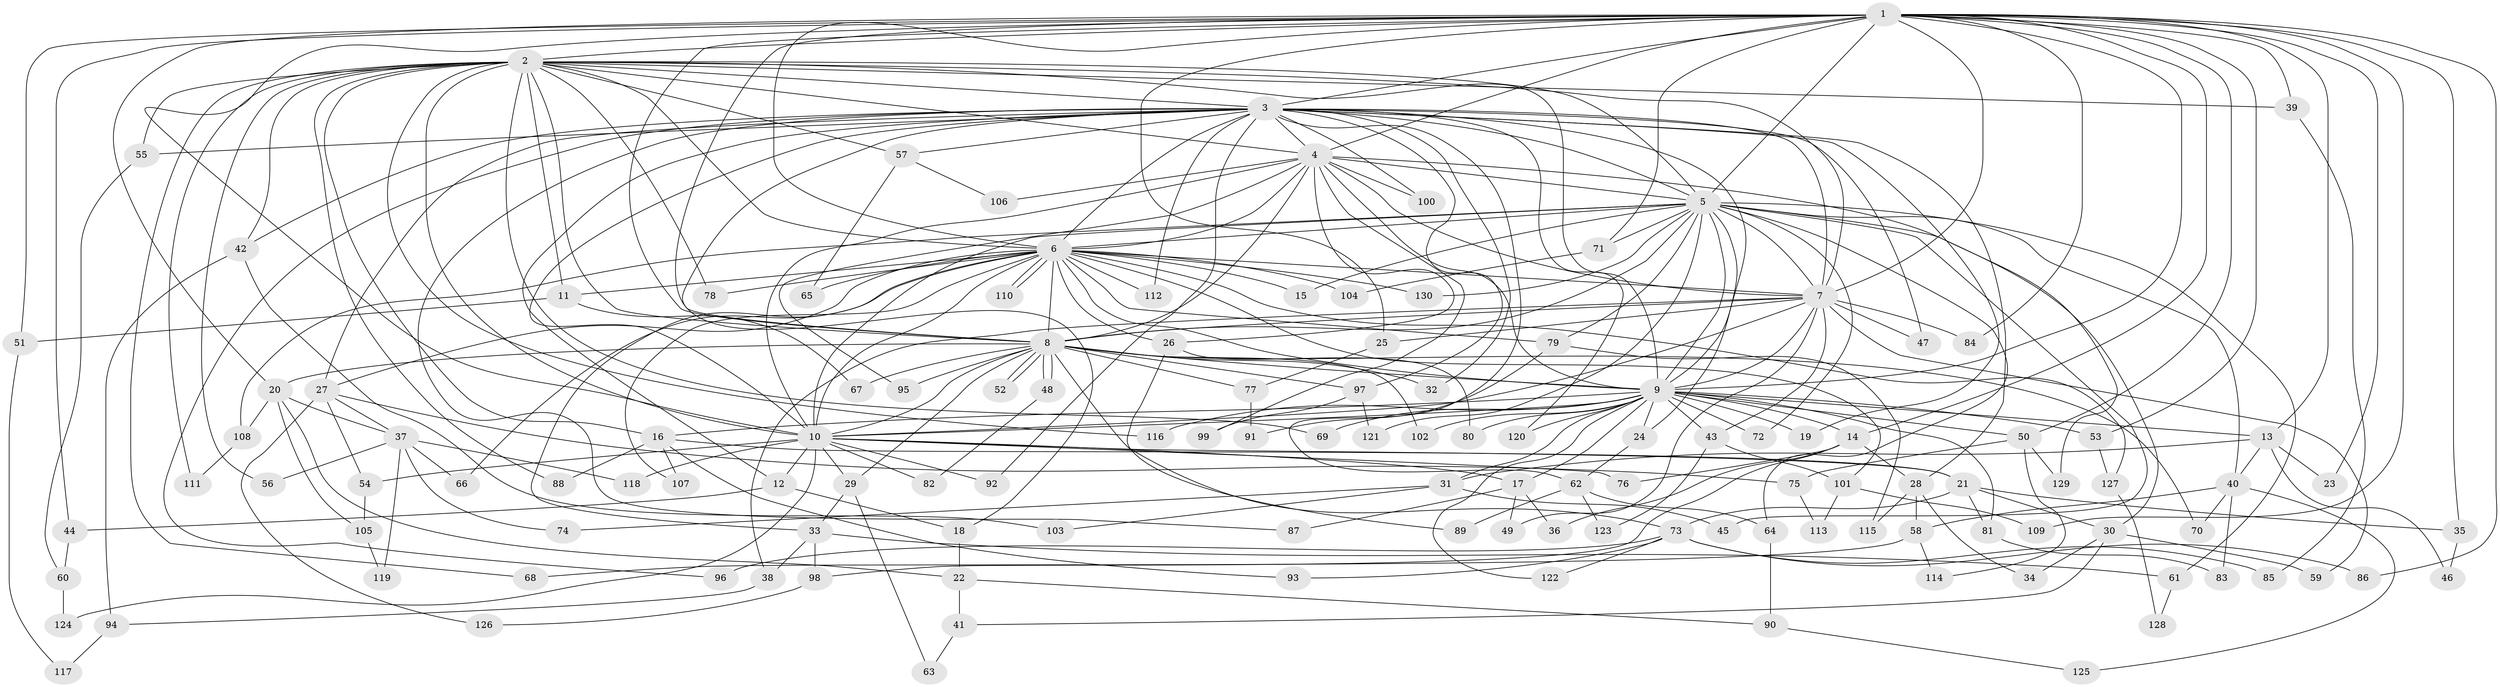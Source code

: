 // coarse degree distribution, {27: 0.01098901098901099, 38: 0.01098901098901099, 1: 0.0989010989010989, 4: 0.13186813186813187, 7: 0.01098901098901099, 3: 0.12087912087912088, 2: 0.5164835164835165, 5: 0.03296703296703297, 11: 0.01098901098901099, 9: 0.02197802197802198, 6: 0.01098901098901099, 14: 0.01098901098901099, 18: 0.01098901098901099}
// Generated by graph-tools (version 1.1) at 2025/47/03/04/25 21:47:26]
// undirected, 130 vertices, 285 edges
graph export_dot {
graph [start="1"]
  node [color=gray90,style=filled];
  1;
  2;
  3;
  4;
  5;
  6;
  7;
  8;
  9;
  10;
  11;
  12;
  13;
  14;
  15;
  16;
  17;
  18;
  19;
  20;
  21;
  22;
  23;
  24;
  25;
  26;
  27;
  28;
  29;
  30;
  31;
  32;
  33;
  34;
  35;
  36;
  37;
  38;
  39;
  40;
  41;
  42;
  43;
  44;
  45;
  46;
  47;
  48;
  49;
  50;
  51;
  52;
  53;
  54;
  55;
  56;
  57;
  58;
  59;
  60;
  61;
  62;
  63;
  64;
  65;
  66;
  67;
  68;
  69;
  70;
  71;
  72;
  73;
  74;
  75;
  76;
  77;
  78;
  79;
  80;
  81;
  82;
  83;
  84;
  85;
  86;
  87;
  88;
  89;
  90;
  91;
  92;
  93;
  94;
  95;
  96;
  97;
  98;
  99;
  100;
  101;
  102;
  103;
  104;
  105;
  106;
  107;
  108;
  109;
  110;
  111;
  112;
  113;
  114;
  115;
  116;
  117;
  118;
  119;
  120;
  121;
  122;
  123;
  124;
  125;
  126;
  127;
  128;
  129;
  130;
  1 -- 2;
  1 -- 3;
  1 -- 4;
  1 -- 5;
  1 -- 6;
  1 -- 7;
  1 -- 8;
  1 -- 9;
  1 -- 10;
  1 -- 13;
  1 -- 14;
  1 -- 18;
  1 -- 20;
  1 -- 23;
  1 -- 25;
  1 -- 35;
  1 -- 39;
  1 -- 44;
  1 -- 50;
  1 -- 51;
  1 -- 53;
  1 -- 71;
  1 -- 84;
  1 -- 86;
  1 -- 109;
  2 -- 3;
  2 -- 4;
  2 -- 5;
  2 -- 6;
  2 -- 7;
  2 -- 8;
  2 -- 9;
  2 -- 10;
  2 -- 11;
  2 -- 16;
  2 -- 39;
  2 -- 42;
  2 -- 55;
  2 -- 56;
  2 -- 57;
  2 -- 68;
  2 -- 69;
  2 -- 78;
  2 -- 88;
  2 -- 111;
  2 -- 116;
  3 -- 4;
  3 -- 5;
  3 -- 6;
  3 -- 7;
  3 -- 8;
  3 -- 9;
  3 -- 10;
  3 -- 12;
  3 -- 19;
  3 -- 27;
  3 -- 28;
  3 -- 32;
  3 -- 42;
  3 -- 47;
  3 -- 55;
  3 -- 57;
  3 -- 62;
  3 -- 87;
  3 -- 92;
  3 -- 96;
  3 -- 97;
  3 -- 100;
  3 -- 112;
  3 -- 120;
  4 -- 5;
  4 -- 6;
  4 -- 7;
  4 -- 8;
  4 -- 9;
  4 -- 10;
  4 -- 26;
  4 -- 95;
  4 -- 99;
  4 -- 100;
  4 -- 106;
  4 -- 129;
  5 -- 6;
  5 -- 7;
  5 -- 8;
  5 -- 9;
  5 -- 10;
  5 -- 15;
  5 -- 24;
  5 -- 30;
  5 -- 40;
  5 -- 45;
  5 -- 61;
  5 -- 64;
  5 -- 71;
  5 -- 72;
  5 -- 79;
  5 -- 108;
  5 -- 121;
  5 -- 130;
  6 -- 7;
  6 -- 8;
  6 -- 9;
  6 -- 10;
  6 -- 11;
  6 -- 15;
  6 -- 26;
  6 -- 27;
  6 -- 33;
  6 -- 65;
  6 -- 66;
  6 -- 78;
  6 -- 79;
  6 -- 101;
  6 -- 104;
  6 -- 107;
  6 -- 110;
  6 -- 110;
  6 -- 112;
  6 -- 127;
  6 -- 130;
  7 -- 8;
  7 -- 9;
  7 -- 10;
  7 -- 25;
  7 -- 38;
  7 -- 43;
  7 -- 47;
  7 -- 49;
  7 -- 59;
  7 -- 84;
  8 -- 9;
  8 -- 10;
  8 -- 20;
  8 -- 29;
  8 -- 32;
  8 -- 48;
  8 -- 48;
  8 -- 52;
  8 -- 52;
  8 -- 67;
  8 -- 70;
  8 -- 73;
  8 -- 77;
  8 -- 95;
  8 -- 97;
  8 -- 102;
  9 -- 10;
  9 -- 13;
  9 -- 14;
  9 -- 16;
  9 -- 17;
  9 -- 19;
  9 -- 24;
  9 -- 31;
  9 -- 43;
  9 -- 50;
  9 -- 53;
  9 -- 69;
  9 -- 72;
  9 -- 80;
  9 -- 81;
  9 -- 102;
  9 -- 116;
  9 -- 120;
  9 -- 122;
  10 -- 12;
  10 -- 17;
  10 -- 21;
  10 -- 29;
  10 -- 54;
  10 -- 76;
  10 -- 82;
  10 -- 92;
  10 -- 118;
  10 -- 124;
  11 -- 51;
  11 -- 67;
  12 -- 18;
  12 -- 44;
  13 -- 23;
  13 -- 31;
  13 -- 40;
  13 -- 46;
  14 -- 28;
  14 -- 36;
  14 -- 76;
  14 -- 98;
  16 -- 21;
  16 -- 88;
  16 -- 93;
  16 -- 107;
  17 -- 36;
  17 -- 49;
  17 -- 87;
  18 -- 22;
  20 -- 22;
  20 -- 37;
  20 -- 105;
  20 -- 108;
  21 -- 30;
  21 -- 35;
  21 -- 73;
  21 -- 81;
  22 -- 41;
  22 -- 90;
  24 -- 62;
  25 -- 77;
  26 -- 80;
  26 -- 89;
  27 -- 37;
  27 -- 54;
  27 -- 75;
  27 -- 126;
  28 -- 34;
  28 -- 58;
  28 -- 115;
  29 -- 33;
  29 -- 63;
  30 -- 34;
  30 -- 41;
  30 -- 59;
  31 -- 45;
  31 -- 74;
  31 -- 103;
  33 -- 38;
  33 -- 61;
  33 -- 98;
  35 -- 46;
  37 -- 56;
  37 -- 66;
  37 -- 74;
  37 -- 118;
  37 -- 119;
  38 -- 94;
  39 -- 85;
  40 -- 58;
  40 -- 70;
  40 -- 83;
  40 -- 125;
  41 -- 63;
  42 -- 94;
  42 -- 103;
  43 -- 101;
  43 -- 123;
  44 -- 60;
  48 -- 82;
  50 -- 75;
  50 -- 114;
  50 -- 129;
  51 -- 117;
  53 -- 127;
  54 -- 105;
  55 -- 60;
  57 -- 65;
  57 -- 106;
  58 -- 68;
  58 -- 114;
  60 -- 124;
  61 -- 128;
  62 -- 64;
  62 -- 89;
  62 -- 123;
  64 -- 90;
  71 -- 104;
  73 -- 85;
  73 -- 86;
  73 -- 93;
  73 -- 96;
  73 -- 122;
  75 -- 113;
  77 -- 91;
  79 -- 91;
  79 -- 115;
  81 -- 83;
  90 -- 125;
  94 -- 117;
  97 -- 99;
  97 -- 121;
  98 -- 126;
  101 -- 109;
  101 -- 113;
  105 -- 119;
  108 -- 111;
  127 -- 128;
}
